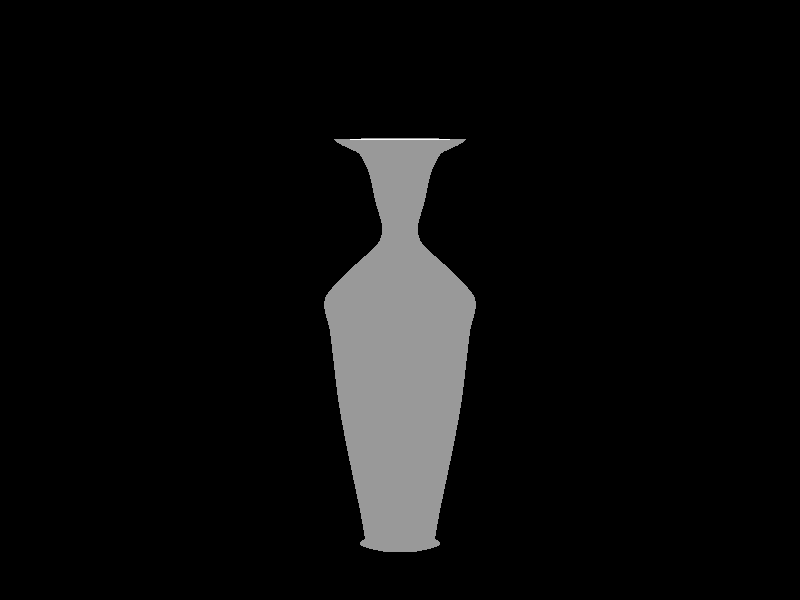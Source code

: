 #include "colors.inc"
camera{
location <6,5,-60>
look_at <0,.8,0>
angle 15
}       

light_source{
<20,15,-60>, White
}                 

difference{
sor{
13,
<0,-4.3>
<0.5,-4.2>
<0.8,-4.1>
<0.7,-4.0>
<1.2,-1.4>
<1.4,0.2>
<1.5,0.8>
<1.2,1.2>
<0.4,2>
<0.5,2.8>
<0.8,3.7>
<1.3,4>
<1,4.2>
pigment{color rgb<0.32,0.32,0.32>}                   
finish {phong 10}
}     
cylinder {
<0,3.83,0>,<0,4.2,0>,1
pigment{White}
finish{ambient .4}}      
}                   

